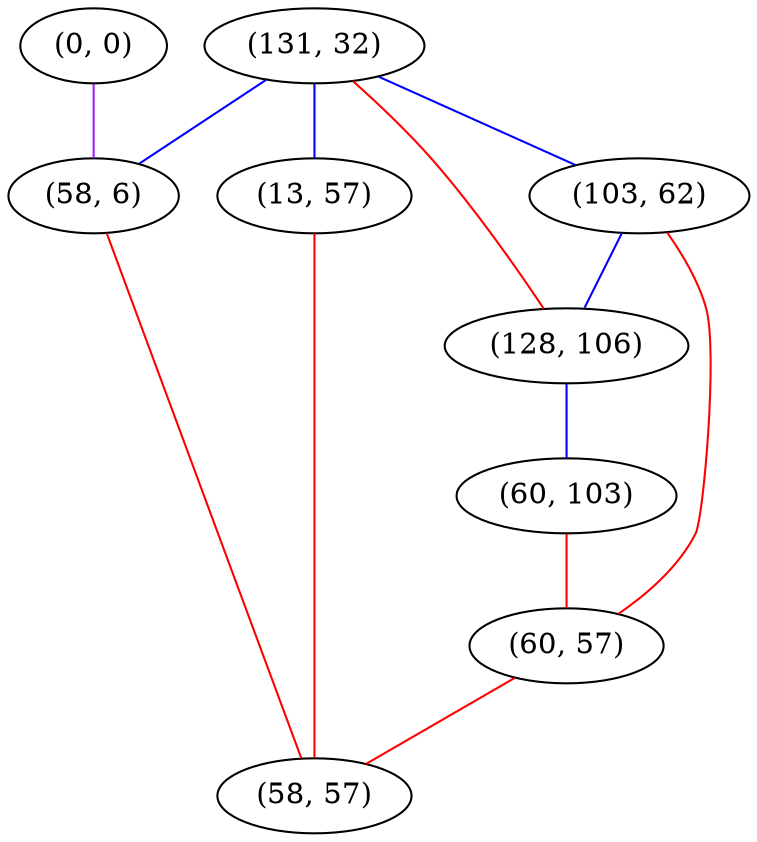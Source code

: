 graph "" {
"(0, 0)";
"(131, 32)";
"(13, 57)";
"(103, 62)";
"(128, 106)";
"(60, 103)";
"(58, 6)";
"(60, 57)";
"(58, 57)";
"(0, 0)" -- "(58, 6)"  [color=purple, key=0, weight=4];
"(131, 32)" -- "(13, 57)"  [color=blue, key=0, weight=3];
"(131, 32)" -- "(103, 62)"  [color=blue, key=0, weight=3];
"(131, 32)" -- "(58, 6)"  [color=blue, key=0, weight=3];
"(131, 32)" -- "(128, 106)"  [color=red, key=0, weight=1];
"(13, 57)" -- "(58, 57)"  [color=red, key=0, weight=1];
"(103, 62)" -- "(60, 57)"  [color=red, key=0, weight=1];
"(103, 62)" -- "(128, 106)"  [color=blue, key=0, weight=3];
"(128, 106)" -- "(60, 103)"  [color=blue, key=0, weight=3];
"(60, 103)" -- "(60, 57)"  [color=red, key=0, weight=1];
"(58, 6)" -- "(58, 57)"  [color=red, key=0, weight=1];
"(60, 57)" -- "(58, 57)"  [color=red, key=0, weight=1];
}
